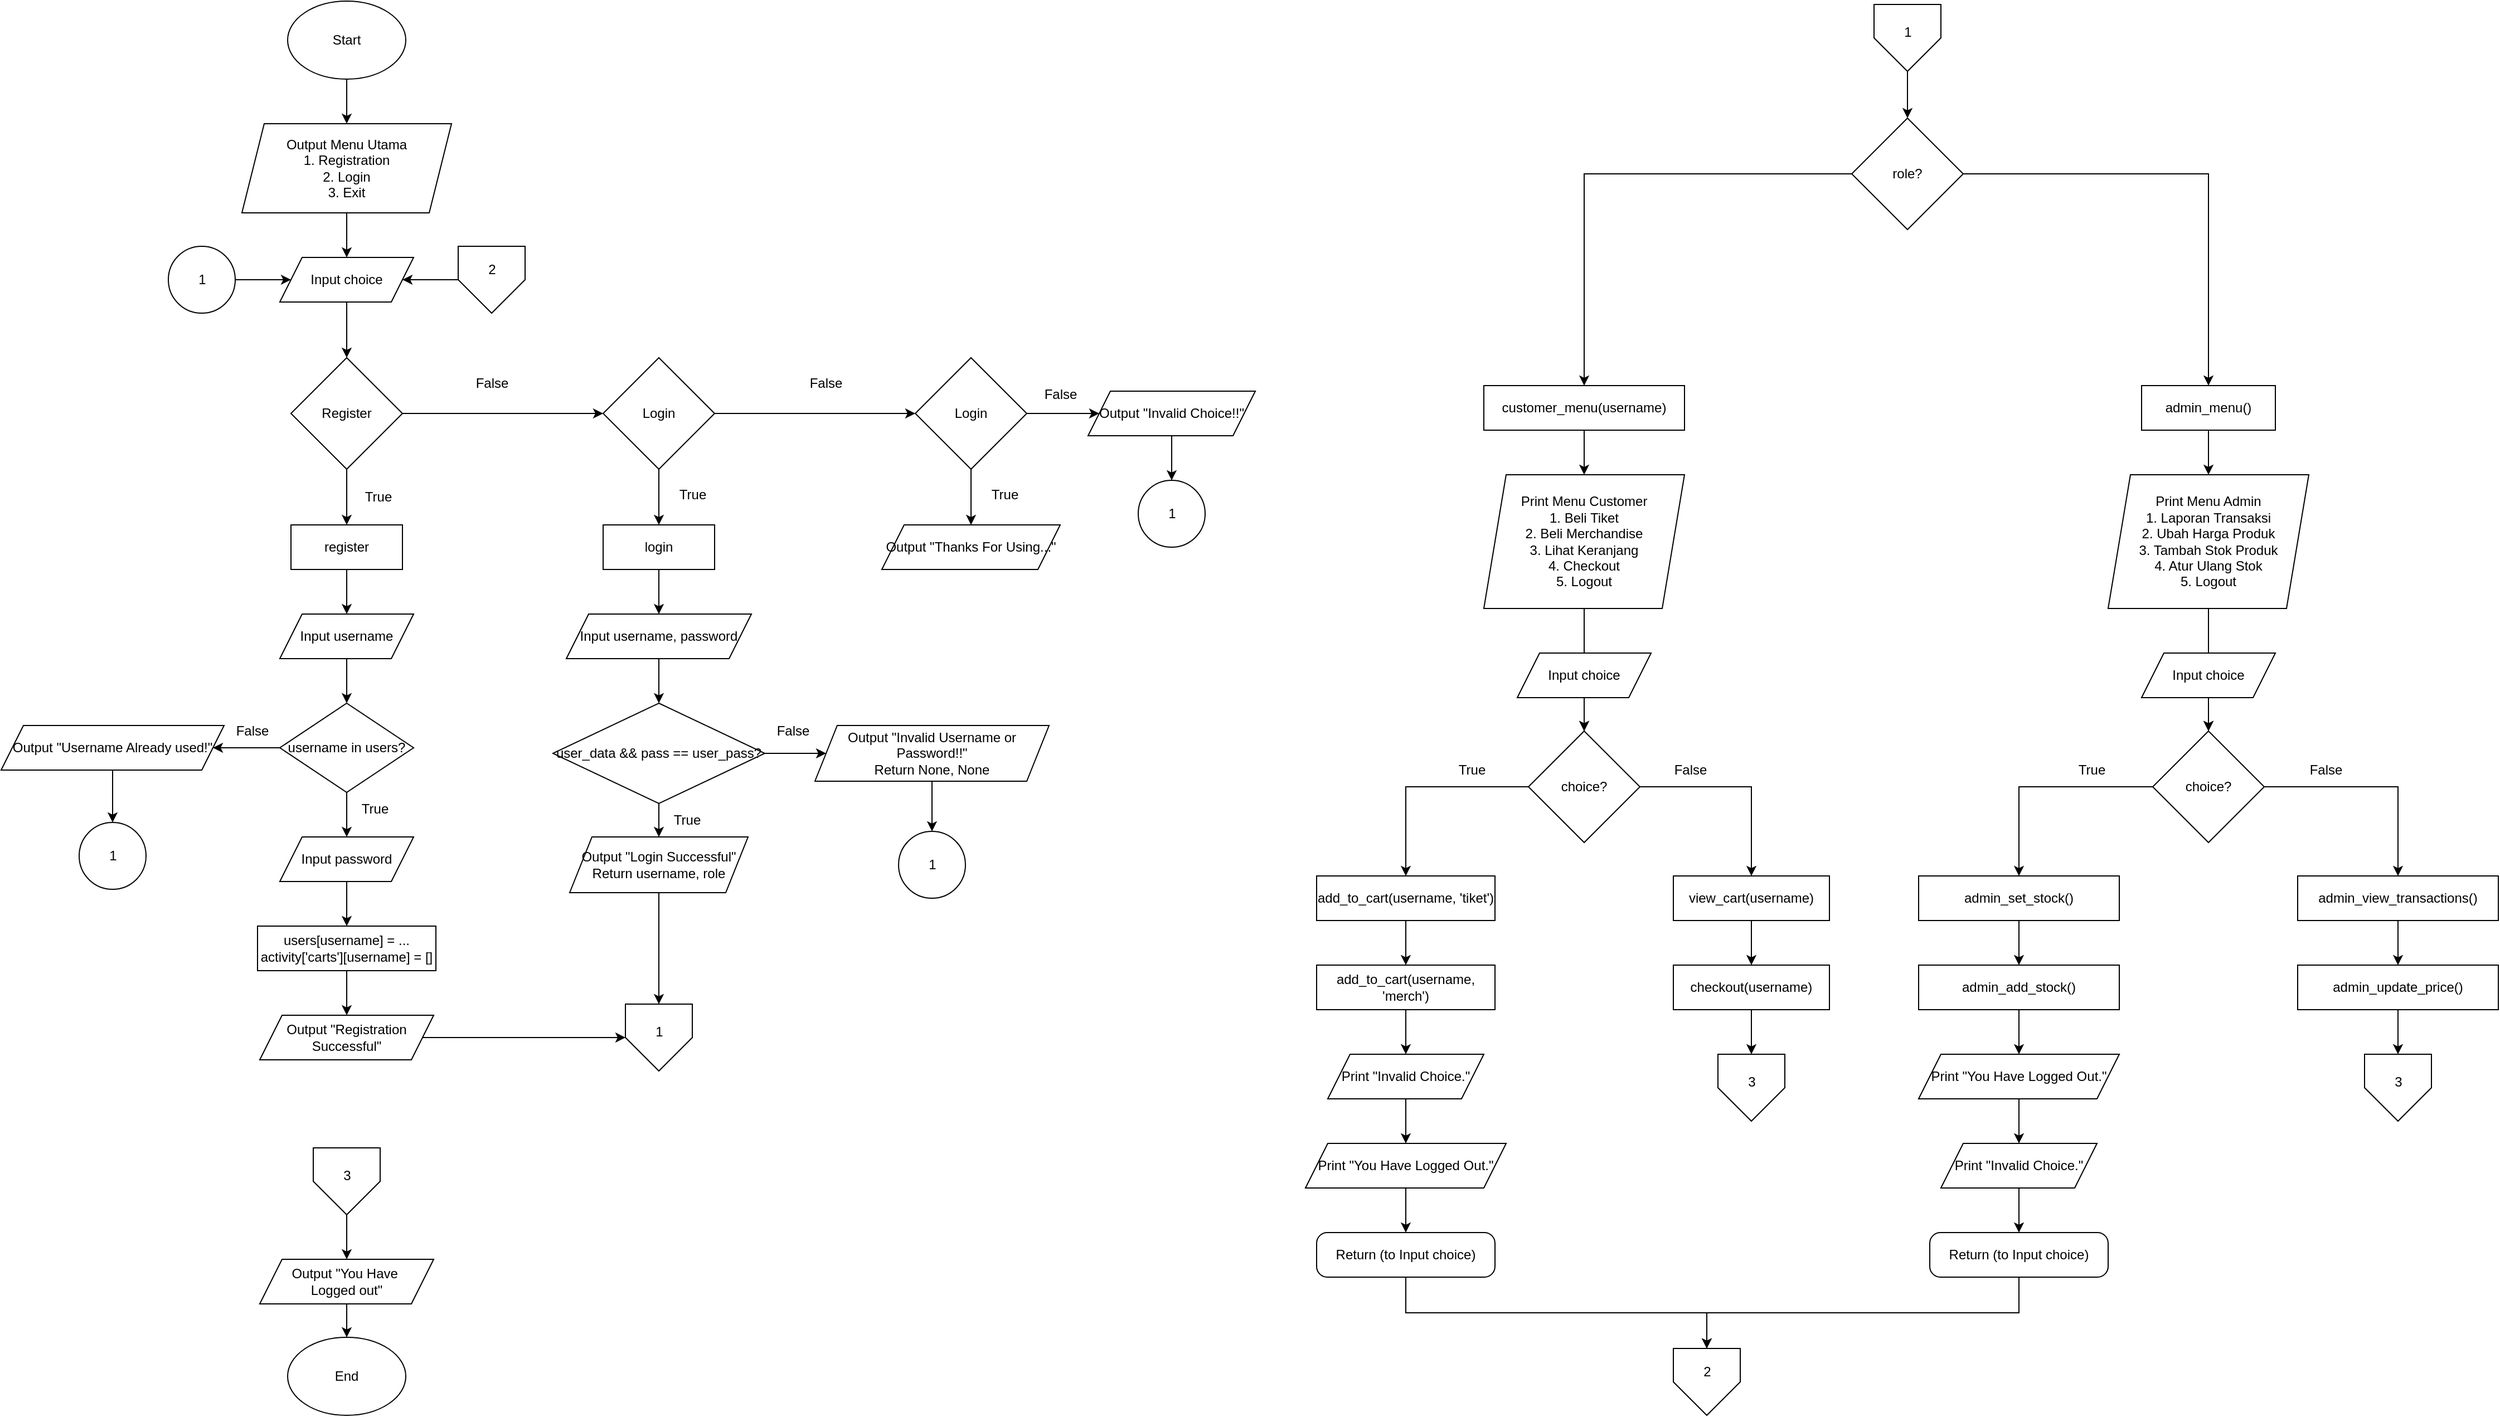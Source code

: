 <mxfile version="28.1.2">
  <diagram name="Page-1" id="bsHb9dS1sMWn0TJ6tBK2">
    <mxGraphModel dx="3792" dy="1790" grid="1" gridSize="10" guides="1" tooltips="1" connect="1" arrows="1" fold="1" page="1" pageScale="1" pageWidth="1169" pageHeight="1654" math="0" shadow="0">
      <root>
        <mxCell id="0" />
        <mxCell id="1" parent="0" />
        <mxCell id="CiracRnr1kj4nNwio__P-1" style="edgeStyle=orthogonalEdgeStyle;rounded=0;orthogonalLoop=1;jettySize=auto;html=1;exitX=0;exitY=0.5;exitDx=0;exitDy=0;" edge="1" parent="1" source="CiracRnr1kj4nNwio__P-3" target="CiracRnr1kj4nNwio__P-5">
          <mxGeometry relative="1" as="geometry" />
        </mxCell>
        <mxCell id="CiracRnr1kj4nNwio__P-2" style="edgeStyle=orthogonalEdgeStyle;rounded=0;orthogonalLoop=1;jettySize=auto;html=1;exitX=1;exitY=0.5;exitDx=0;exitDy=0;" edge="1" parent="1" source="CiracRnr1kj4nNwio__P-3" target="CiracRnr1kj4nNwio__P-7">
          <mxGeometry relative="1" as="geometry" />
        </mxCell>
        <mxCell id="CiracRnr1kj4nNwio__P-3" value="role?" style="rhombus;whiteSpace=wrap;html=1;fillColor=#ffffff;strokeColor=#000000;" vertex="1" parent="1">
          <mxGeometry x="1670" y="115" width="100" height="100" as="geometry" />
        </mxCell>
        <mxCell id="CiracRnr1kj4nNwio__P-4" value="" style="edgeStyle=orthogonalEdgeStyle;rounded=0;orthogonalLoop=1;jettySize=auto;html=1;movable=1;resizable=1;rotatable=1;deletable=1;editable=1;locked=0;connectable=1;" edge="1" parent="1" source="CiracRnr1kj4nNwio__P-5" target="CiracRnr1kj4nNwio__P-9">
          <mxGeometry relative="1" as="geometry" />
        </mxCell>
        <mxCell id="CiracRnr1kj4nNwio__P-5" value="customer_menu(username)" style="rounded=0;whiteSpace=wrap;html=1;fillColor=#ffffff;strokeColor=#000000;movable=1;resizable=1;rotatable=1;deletable=1;editable=1;locked=0;connectable=1;" vertex="1" parent="1">
          <mxGeometry x="1340" y="355" width="180" height="40" as="geometry" />
        </mxCell>
        <mxCell id="CiracRnr1kj4nNwio__P-6" value="" style="edgeStyle=orthogonalEdgeStyle;rounded=0;orthogonalLoop=1;jettySize=auto;html=1;movable=1;resizable=1;rotatable=1;deletable=1;editable=1;locked=0;connectable=1;" edge="1" parent="1" source="CiracRnr1kj4nNwio__P-7" target="CiracRnr1kj4nNwio__P-30">
          <mxGeometry relative="1" as="geometry" />
        </mxCell>
        <mxCell id="CiracRnr1kj4nNwio__P-7" value="admin_menu()" style="rounded=0;whiteSpace=wrap;html=1;fillColor=#ffffff;strokeColor=#000000;movable=1;resizable=1;rotatable=1;deletable=1;editable=1;locked=0;connectable=1;" vertex="1" parent="1">
          <mxGeometry x="1930" y="355" width="120" height="40" as="geometry" />
        </mxCell>
        <mxCell id="CiracRnr1kj4nNwio__P-8" value="" style="edgeStyle=orthogonalEdgeStyle;rounded=0;orthogonalLoop=1;jettySize=auto;html=1;movable=1;resizable=1;rotatable=1;deletable=1;editable=1;locked=0;connectable=1;" edge="1" parent="1" source="CiracRnr1kj4nNwio__P-9" target="CiracRnr1kj4nNwio__P-14">
          <mxGeometry relative="1" as="geometry" />
        </mxCell>
        <mxCell id="CiracRnr1kj4nNwio__P-9" value="Print Menu Customer&lt;br&gt;1. Beli Tiket&lt;br&gt;2. Beli Merchandise&lt;br&gt;3. Lihat Keranjang&lt;br&gt;4. Checkout&lt;br&gt;5. Logout" style="shape=parallelogram;perimeter=parallelogramPerimeter;whiteSpace=wrap;html=1;fixedSize=1;fillColor=#ffffff;strokeColor=#000000;movable=1;resizable=1;rotatable=1;deletable=1;editable=1;locked=0;connectable=1;" vertex="1" parent="1">
          <mxGeometry x="1340" y="435" width="180" height="120" as="geometry" />
        </mxCell>
        <mxCell id="CiracRnr1kj4nNwio__P-10" value="" style="edgeStyle=orthogonalEdgeStyle;rounded=0;orthogonalLoop=1;jettySize=auto;html=1;movable=1;resizable=1;rotatable=1;deletable=1;editable=1;locked=0;connectable=1;" edge="1" parent="1" source="CiracRnr1kj4nNwio__P-11" target="CiracRnr1kj4nNwio__P-14">
          <mxGeometry relative="1" as="geometry" />
        </mxCell>
        <mxCell id="CiracRnr1kj4nNwio__P-11" value="Input choice" style="shape=parallelogram;perimeter=parallelogramPerimeter;whiteSpace=wrap;html=1;fixedSize=1;fillColor=#ffffff;strokeColor=#000000;movable=1;resizable=1;rotatable=1;deletable=1;editable=1;locked=0;connectable=1;" vertex="1" parent="1">
          <mxGeometry x="1370" y="595" width="120" height="40" as="geometry" />
        </mxCell>
        <mxCell id="CiracRnr1kj4nNwio__P-12" style="edgeStyle=orthogonalEdgeStyle;rounded=0;orthogonalLoop=1;jettySize=auto;html=1;exitX=0;exitY=0.5;exitDx=0;exitDy=0;movable=1;resizable=1;rotatable=1;deletable=1;editable=1;locked=0;connectable=1;" edge="1" parent="1" source="CiracRnr1kj4nNwio__P-14" target="CiracRnr1kj4nNwio__P-16">
          <mxGeometry relative="1" as="geometry" />
        </mxCell>
        <mxCell id="CiracRnr1kj4nNwio__P-13" style="edgeStyle=orthogonalEdgeStyle;rounded=0;orthogonalLoop=1;jettySize=auto;html=1;exitX=1;exitY=0.5;exitDx=0;exitDy=0;movable=1;resizable=1;rotatable=1;deletable=1;editable=1;locked=0;connectable=1;" edge="1" parent="1" source="CiracRnr1kj4nNwio__P-14" target="CiracRnr1kj4nNwio__P-20">
          <mxGeometry relative="1" as="geometry" />
        </mxCell>
        <mxCell id="CiracRnr1kj4nNwio__P-14" value="choice?" style="rhombus;whiteSpace=wrap;html=1;fillColor=#ffffff;strokeColor=#000000;movable=1;resizable=1;rotatable=1;deletable=1;editable=1;locked=0;connectable=1;" vertex="1" parent="1">
          <mxGeometry x="1380" y="665" width="100" height="100" as="geometry" />
        </mxCell>
        <mxCell id="CiracRnr1kj4nNwio__P-15" style="edgeStyle=orthogonalEdgeStyle;rounded=0;orthogonalLoop=1;jettySize=auto;html=1;exitX=0.5;exitY=1;exitDx=0;exitDy=0;movable=1;resizable=1;rotatable=1;deletable=1;editable=1;locked=0;connectable=1;" edge="1" parent="1" source="CiracRnr1kj4nNwio__P-16" target="CiracRnr1kj4nNwio__P-18">
          <mxGeometry relative="1" as="geometry" />
        </mxCell>
        <mxCell id="CiracRnr1kj4nNwio__P-16" value="add_to_cart(username, &#39;tiket&#39;)" style="rounded=0;whiteSpace=wrap;html=1;fillColor=#ffffff;strokeColor=#000000;movable=1;resizable=1;rotatable=1;deletable=1;editable=1;locked=0;connectable=1;" vertex="1" parent="1">
          <mxGeometry x="1190" y="795" width="160" height="40" as="geometry" />
        </mxCell>
        <mxCell id="CiracRnr1kj4nNwio__P-17" value="" style="edgeStyle=orthogonalEdgeStyle;rounded=0;orthogonalLoop=1;jettySize=auto;html=1;" edge="1" parent="1" source="CiracRnr1kj4nNwio__P-18" target="CiracRnr1kj4nNwio__P-26">
          <mxGeometry relative="1" as="geometry" />
        </mxCell>
        <mxCell id="CiracRnr1kj4nNwio__P-18" value="add_to_cart(username, &#39;merch&#39;)" style="rounded=0;whiteSpace=wrap;html=1;fillColor=#ffffff;strokeColor=#000000;movable=1;resizable=1;rotatable=1;deletable=1;editable=1;locked=0;connectable=1;" vertex="1" parent="1">
          <mxGeometry x="1190" y="875" width="160" height="40" as="geometry" />
        </mxCell>
        <mxCell id="CiracRnr1kj4nNwio__P-19" value="" style="edgeStyle=orthogonalEdgeStyle;rounded=0;orthogonalLoop=1;jettySize=auto;html=1;movable=1;resizable=1;rotatable=1;deletable=1;editable=1;locked=0;connectable=1;" edge="1" parent="1" source="CiracRnr1kj4nNwio__P-20" target="CiracRnr1kj4nNwio__P-22">
          <mxGeometry relative="1" as="geometry" />
        </mxCell>
        <mxCell id="CiracRnr1kj4nNwio__P-20" value="view_cart(username)" style="rounded=0;whiteSpace=wrap;html=1;fillColor=#ffffff;strokeColor=#000000;movable=1;resizable=1;rotatable=1;deletable=1;editable=1;locked=0;connectable=1;" vertex="1" parent="1">
          <mxGeometry x="1510" y="795" width="140" height="40" as="geometry" />
        </mxCell>
        <mxCell id="CiracRnr1kj4nNwio__P-21" style="edgeStyle=orthogonalEdgeStyle;rounded=0;orthogonalLoop=1;jettySize=auto;html=1;exitX=0.5;exitY=1;exitDx=0;exitDy=0;" edge="1" parent="1" source="CiracRnr1kj4nNwio__P-22" target="CiracRnr1kj4nNwio__P-59">
          <mxGeometry relative="1" as="geometry" />
        </mxCell>
        <mxCell id="CiracRnr1kj4nNwio__P-22" value="checkout(username)" style="rounded=0;whiteSpace=wrap;html=1;fillColor=#ffffff;strokeColor=#000000;movable=1;resizable=1;rotatable=1;deletable=1;editable=1;locked=0;connectable=1;" vertex="1" parent="1">
          <mxGeometry x="1510" y="875" width="140" height="40" as="geometry" />
        </mxCell>
        <mxCell id="CiracRnr1kj4nNwio__P-23" value="" style="edgeStyle=orthogonalEdgeStyle;rounded=0;orthogonalLoop=1;jettySize=auto;html=1;movable=1;resizable=1;rotatable=1;deletable=1;editable=1;locked=0;connectable=1;" edge="1" parent="1" source="CiracRnr1kj4nNwio__P-24" target="CiracRnr1kj4nNwio__P-28">
          <mxGeometry relative="1" as="geometry" />
        </mxCell>
        <mxCell id="CiracRnr1kj4nNwio__P-24" value="Print &quot;You Have Logged Out.&quot;" style="shape=parallelogram;perimeter=parallelogramPerimeter;whiteSpace=wrap;html=1;fixedSize=1;fillColor=#ffffff;strokeColor=#000000;movable=1;resizable=1;rotatable=1;deletable=1;editable=1;locked=0;connectable=1;" vertex="1" parent="1">
          <mxGeometry x="1180" y="1035" width="180" height="40" as="geometry" />
        </mxCell>
        <mxCell id="CiracRnr1kj4nNwio__P-25" value="" style="edgeStyle=orthogonalEdgeStyle;rounded=0;orthogonalLoop=1;jettySize=auto;html=1;" edge="1" parent="1" source="CiracRnr1kj4nNwio__P-26" target="CiracRnr1kj4nNwio__P-24">
          <mxGeometry relative="1" as="geometry" />
        </mxCell>
        <mxCell id="CiracRnr1kj4nNwio__P-26" value="Print &quot;Invalid Choice.&quot;" style="shape=parallelogram;perimeter=parallelogramPerimeter;whiteSpace=wrap;html=1;fixedSize=1;fillColor=#ffffff;strokeColor=#000000;movable=1;resizable=1;rotatable=1;deletable=1;editable=1;locked=0;connectable=1;" vertex="1" parent="1">
          <mxGeometry x="1200" y="955" width="140" height="40" as="geometry" />
        </mxCell>
        <mxCell id="CiracRnr1kj4nNwio__P-27" style="edgeStyle=orthogonalEdgeStyle;rounded=0;orthogonalLoop=1;jettySize=auto;html=1;exitX=0.5;exitY=1;exitDx=0;exitDy=0;" edge="1" parent="1" source="CiracRnr1kj4nNwio__P-28" target="CiracRnr1kj4nNwio__P-57">
          <mxGeometry relative="1" as="geometry" />
        </mxCell>
        <mxCell id="CiracRnr1kj4nNwio__P-28" value="Return (to Input choice)" style="rounded=1;whiteSpace=wrap;html=1;arcSize=24;fillColor=#ffffff;strokeColor=#000000;movable=1;resizable=1;rotatable=1;deletable=1;editable=1;locked=0;connectable=1;" vertex="1" parent="1">
          <mxGeometry x="1190" y="1115" width="160" height="40" as="geometry" />
        </mxCell>
        <mxCell id="CiracRnr1kj4nNwio__P-29" value="" style="edgeStyle=orthogonalEdgeStyle;rounded=0;orthogonalLoop=1;jettySize=auto;html=1;movable=1;resizable=1;rotatable=1;deletable=1;editable=1;locked=0;connectable=1;" edge="1" parent="1" source="CiracRnr1kj4nNwio__P-30" target="CiracRnr1kj4nNwio__P-35">
          <mxGeometry relative="1" as="geometry" />
        </mxCell>
        <mxCell id="CiracRnr1kj4nNwio__P-30" value="Print Menu Admin&lt;br&gt;1. Laporan Transaksi&lt;br&gt;2. Ubah Harga Produk&lt;br&gt;3. Tambah Stok Produk&lt;br&gt;4. Atur Ulang Stok&lt;br&gt;5. Logout" style="shape=parallelogram;perimeter=parallelogramPerimeter;whiteSpace=wrap;html=1;fixedSize=1;fillColor=#ffffff;strokeColor=#000000;movable=1;resizable=1;rotatable=1;deletable=1;editable=1;locked=0;connectable=1;" vertex="1" parent="1">
          <mxGeometry x="1900" y="435" width="180" height="120" as="geometry" />
        </mxCell>
        <mxCell id="CiracRnr1kj4nNwio__P-31" value="" style="edgeStyle=orthogonalEdgeStyle;rounded=0;orthogonalLoop=1;jettySize=auto;html=1;movable=1;resizable=1;rotatable=1;deletable=1;editable=1;locked=0;connectable=1;" edge="1" parent="1" source="CiracRnr1kj4nNwio__P-32" target="CiracRnr1kj4nNwio__P-35">
          <mxGeometry relative="1" as="geometry" />
        </mxCell>
        <mxCell id="CiracRnr1kj4nNwio__P-32" value="Input choice" style="shape=parallelogram;perimeter=parallelogramPerimeter;whiteSpace=wrap;html=1;fixedSize=1;fillColor=#ffffff;strokeColor=#000000;movable=1;resizable=1;rotatable=1;deletable=1;editable=1;locked=0;connectable=1;" vertex="1" parent="1">
          <mxGeometry x="1930" y="595" width="120" height="40" as="geometry" />
        </mxCell>
        <mxCell id="CiracRnr1kj4nNwio__P-33" style="edgeStyle=orthogonalEdgeStyle;rounded=0;orthogonalLoop=1;jettySize=auto;html=1;exitX=0;exitY=0.5;exitDx=0;exitDy=0;movable=1;resizable=1;rotatable=1;deletable=1;editable=1;locked=0;connectable=1;" edge="1" parent="1" source="CiracRnr1kj4nNwio__P-35" target="CiracRnr1kj4nNwio__P-43">
          <mxGeometry relative="1" as="geometry" />
        </mxCell>
        <mxCell id="CiracRnr1kj4nNwio__P-34" style="edgeStyle=orthogonalEdgeStyle;rounded=0;orthogonalLoop=1;jettySize=auto;html=1;exitX=1;exitY=0.5;exitDx=0;exitDy=0;movable=1;resizable=1;rotatable=1;deletable=1;editable=1;locked=0;connectable=1;" edge="1" parent="1" source="CiracRnr1kj4nNwio__P-35" target="CiracRnr1kj4nNwio__P-37">
          <mxGeometry relative="1" as="geometry" />
        </mxCell>
        <mxCell id="CiracRnr1kj4nNwio__P-35" value="choice?" style="rhombus;whiteSpace=wrap;html=1;fillColor=#ffffff;strokeColor=#000000;movable=1;resizable=1;rotatable=1;deletable=1;editable=1;locked=0;connectable=1;" vertex="1" parent="1">
          <mxGeometry x="1940" y="665" width="100" height="100" as="geometry" />
        </mxCell>
        <mxCell id="CiracRnr1kj4nNwio__P-36" style="edgeStyle=orthogonalEdgeStyle;rounded=0;orthogonalLoop=1;jettySize=auto;html=1;exitX=0.5;exitY=1;exitDx=0;exitDy=0;movable=1;resizable=1;rotatable=1;deletable=1;editable=1;locked=0;connectable=1;" edge="1" parent="1" source="CiracRnr1kj4nNwio__P-37" target="CiracRnr1kj4nNwio__P-39">
          <mxGeometry relative="1" as="geometry" />
        </mxCell>
        <mxCell id="CiracRnr1kj4nNwio__P-37" value="admin_view_transactions()" style="rounded=0;whiteSpace=wrap;html=1;fillColor=#ffffff;strokeColor=#000000;movable=1;resizable=1;rotatable=1;deletable=1;editable=1;locked=0;connectable=1;" vertex="1" parent="1">
          <mxGeometry x="2070" y="795" width="180" height="40" as="geometry" />
        </mxCell>
        <mxCell id="CiracRnr1kj4nNwio__P-38" style="edgeStyle=orthogonalEdgeStyle;rounded=0;orthogonalLoop=1;jettySize=auto;html=1;exitX=0.5;exitY=1;exitDx=0;exitDy=0;" edge="1" parent="1" source="CiracRnr1kj4nNwio__P-39" target="CiracRnr1kj4nNwio__P-61">
          <mxGeometry relative="1" as="geometry" />
        </mxCell>
        <mxCell id="CiracRnr1kj4nNwio__P-39" value="admin_update_price()" style="rounded=0;whiteSpace=wrap;html=1;fillColor=#ffffff;strokeColor=#000000;movable=1;resizable=1;rotatable=1;deletable=1;editable=1;locked=0;connectable=1;" vertex="1" parent="1">
          <mxGeometry x="2070" y="875" width="180" height="40" as="geometry" />
        </mxCell>
        <mxCell id="CiracRnr1kj4nNwio__P-40" value="" style="edgeStyle=orthogonalEdgeStyle;rounded=0;orthogonalLoop=1;jettySize=auto;html=1;movable=1;resizable=1;rotatable=1;deletable=1;editable=1;locked=0;connectable=1;" edge="1" parent="1" source="CiracRnr1kj4nNwio__P-41" target="CiracRnr1kj4nNwio__P-45">
          <mxGeometry relative="1" as="geometry" />
        </mxCell>
        <mxCell id="CiracRnr1kj4nNwio__P-41" value="admin_add_stock()" style="rounded=0;whiteSpace=wrap;html=1;fillColor=#ffffff;strokeColor=#000000;movable=1;resizable=1;rotatable=1;deletable=1;editable=1;locked=0;connectable=1;" vertex="1" parent="1">
          <mxGeometry x="1730" y="875" width="180" height="40" as="geometry" />
        </mxCell>
        <mxCell id="CiracRnr1kj4nNwio__P-42" style="edgeStyle=orthogonalEdgeStyle;rounded=0;orthogonalLoop=1;jettySize=auto;html=1;exitX=0.5;exitY=1;exitDx=0;exitDy=0;movable=1;resizable=1;rotatable=1;deletable=1;editable=1;locked=0;connectable=1;" edge="1" parent="1" source="CiracRnr1kj4nNwio__P-43" target="CiracRnr1kj4nNwio__P-41">
          <mxGeometry relative="1" as="geometry" />
        </mxCell>
        <mxCell id="CiracRnr1kj4nNwio__P-43" value="admin_set_stock()" style="rounded=0;whiteSpace=wrap;html=1;fillColor=#ffffff;strokeColor=#000000;movable=1;resizable=1;rotatable=1;deletable=1;editable=1;locked=0;connectable=1;" vertex="1" parent="1">
          <mxGeometry x="1730" y="795" width="180" height="40" as="geometry" />
        </mxCell>
        <mxCell id="CiracRnr1kj4nNwio__P-44" style="edgeStyle=orthogonalEdgeStyle;rounded=0;orthogonalLoop=1;jettySize=auto;html=1;exitX=0.5;exitY=1;exitDx=0;exitDy=0;movable=1;resizable=1;rotatable=1;deletable=1;editable=1;locked=0;connectable=1;" edge="1" parent="1" source="CiracRnr1kj4nNwio__P-45" target="CiracRnr1kj4nNwio__P-47">
          <mxGeometry relative="1" as="geometry" />
        </mxCell>
        <mxCell id="CiracRnr1kj4nNwio__P-45" value="Print &quot;You Have Logged Out.&quot;" style="shape=parallelogram;perimeter=parallelogramPerimeter;whiteSpace=wrap;html=1;fixedSize=1;fillColor=#ffffff;strokeColor=#000000;movable=1;resizable=1;rotatable=1;deletable=1;editable=1;locked=0;connectable=1;" vertex="1" parent="1">
          <mxGeometry x="1730" y="955" width="180" height="40" as="geometry" />
        </mxCell>
        <mxCell id="CiracRnr1kj4nNwio__P-46" style="edgeStyle=orthogonalEdgeStyle;rounded=0;orthogonalLoop=1;jettySize=auto;html=1;movable=1;resizable=1;rotatable=1;deletable=1;editable=1;locked=0;connectable=1;" edge="1" parent="1" source="CiracRnr1kj4nNwio__P-47" target="CiracRnr1kj4nNwio__P-49">
          <mxGeometry relative="1" as="geometry" />
        </mxCell>
        <mxCell id="CiracRnr1kj4nNwio__P-47" value="Print &quot;Invalid Choice.&quot;" style="shape=parallelogram;perimeter=parallelogramPerimeter;whiteSpace=wrap;html=1;fixedSize=1;fillColor=#ffffff;strokeColor=#000000;movable=1;resizable=1;rotatable=1;deletable=1;editable=1;locked=0;connectable=1;" vertex="1" parent="1">
          <mxGeometry x="1750" y="1035" width="140" height="40" as="geometry" />
        </mxCell>
        <mxCell id="CiracRnr1kj4nNwio__P-48" style="edgeStyle=orthogonalEdgeStyle;rounded=0;orthogonalLoop=1;jettySize=auto;html=1;exitX=0.5;exitY=1;exitDx=0;exitDy=0;" edge="1" parent="1" source="CiracRnr1kj4nNwio__P-49" target="CiracRnr1kj4nNwio__P-57">
          <mxGeometry relative="1" as="geometry" />
        </mxCell>
        <mxCell id="CiracRnr1kj4nNwio__P-49" value="Return (to Input choice)" style="rounded=1;whiteSpace=wrap;html=1;arcSize=24;fillColor=#ffffff;strokeColor=#000000;movable=1;resizable=1;rotatable=1;deletable=1;editable=1;locked=0;connectable=1;" vertex="1" parent="1">
          <mxGeometry x="1740" y="1115" width="160" height="40" as="geometry" />
        </mxCell>
        <mxCell id="CiracRnr1kj4nNwio__P-50" value="True" style="text;html=1;align=center;verticalAlign=middle;resizable=1;points=[];autosize=1;strokeColor=none;fillColor=none;movable=1;rotatable=1;deletable=1;editable=1;locked=0;connectable=1;" vertex="1" parent="1">
          <mxGeometry x="1304" y="685" width="50" height="30" as="geometry" />
        </mxCell>
        <mxCell id="CiracRnr1kj4nNwio__P-51" value="True" style="text;html=1;align=center;verticalAlign=middle;resizable=1;points=[];autosize=1;strokeColor=none;fillColor=none;movable=1;rotatable=1;deletable=1;editable=1;locked=0;connectable=1;" vertex="1" parent="1">
          <mxGeometry x="1860" y="685" width="50" height="30" as="geometry" />
        </mxCell>
        <mxCell id="CiracRnr1kj4nNwio__P-52" value="False" style="text;html=1;align=center;verticalAlign=middle;resizable=1;points=[];autosize=1;strokeColor=none;fillColor=none;movable=1;rotatable=1;deletable=1;editable=1;locked=0;connectable=1;" vertex="1" parent="1">
          <mxGeometry x="2070" y="685" width="50" height="30" as="geometry" />
        </mxCell>
        <mxCell id="CiracRnr1kj4nNwio__P-53" value="False" style="text;html=1;align=center;verticalAlign=middle;resizable=1;points=[];autosize=1;strokeColor=none;fillColor=none;movable=1;rotatable=1;deletable=1;editable=1;locked=0;connectable=1;" vertex="1" parent="1">
          <mxGeometry x="1500" y="685" width="50" height="30" as="geometry" />
        </mxCell>
        <mxCell id="CiracRnr1kj4nNwio__P-54" value="" style="edgeStyle=orthogonalEdgeStyle;rounded=0;orthogonalLoop=1;jettySize=auto;html=1;" edge="1" parent="1" source="CiracRnr1kj4nNwio__P-55" target="CiracRnr1kj4nNwio__P-3">
          <mxGeometry relative="1" as="geometry" />
        </mxCell>
        <mxCell id="CiracRnr1kj4nNwio__P-55" value="" style="verticalLabelPosition=bottom;verticalAlign=top;html=1;shape=offPageConnector;rounded=0;size=0.5;" vertex="1" parent="1">
          <mxGeometry x="1690" y="13" width="60" height="60" as="geometry" />
        </mxCell>
        <mxCell id="CiracRnr1kj4nNwio__P-56" value="1" style="text;html=1;align=center;verticalAlign=middle;resizable=0;points=[];autosize=1;strokeColor=none;fillColor=none;" vertex="1" parent="1">
          <mxGeometry x="1705" y="23" width="30" height="30" as="geometry" />
        </mxCell>
        <mxCell id="CiracRnr1kj4nNwio__P-57" value="" style="verticalLabelPosition=bottom;verticalAlign=top;html=1;shape=offPageConnector;rounded=0;size=0.5;" vertex="1" parent="1">
          <mxGeometry x="1510" y="1219" width="60" height="60" as="geometry" />
        </mxCell>
        <mxCell id="CiracRnr1kj4nNwio__P-58" value="2" style="text;html=1;align=center;verticalAlign=middle;resizable=0;points=[];autosize=1;strokeColor=none;fillColor=none;" vertex="1" parent="1">
          <mxGeometry x="1525" y="1225" width="30" height="30" as="geometry" />
        </mxCell>
        <mxCell id="CiracRnr1kj4nNwio__P-59" value="" style="verticalLabelPosition=bottom;verticalAlign=top;html=1;shape=offPageConnector;rounded=0;size=0.5;" vertex="1" parent="1">
          <mxGeometry x="1550" y="955" width="60" height="60" as="geometry" />
        </mxCell>
        <mxCell id="CiracRnr1kj4nNwio__P-60" value="3" style="text;html=1;align=center;verticalAlign=middle;resizable=0;points=[];autosize=1;strokeColor=none;fillColor=none;" vertex="1" parent="1">
          <mxGeometry x="1565" y="965" width="30" height="30" as="geometry" />
        </mxCell>
        <mxCell id="CiracRnr1kj4nNwio__P-61" value="" style="verticalLabelPosition=bottom;verticalAlign=top;html=1;shape=offPageConnector;rounded=0;size=0.5;" vertex="1" parent="1">
          <mxGeometry x="2130" y="955" width="60" height="60" as="geometry" />
        </mxCell>
        <mxCell id="CiracRnr1kj4nNwio__P-62" value="3" style="text;html=1;align=center;verticalAlign=middle;resizable=0;points=[];autosize=1;strokeColor=none;fillColor=none;" vertex="1" parent="1">
          <mxGeometry x="2145" y="965" width="30" height="30" as="geometry" />
        </mxCell>
        <mxCell id="CiracRnr1kj4nNwio__P-63" value="" style="edgeStyle=orthogonalEdgeStyle;rounded=0;orthogonalLoop=1;jettySize=auto;html=1;" edge="1" parent="1" source="CiracRnr1kj4nNwio__P-64" target="CiracRnr1kj4nNwio__P-66">
          <mxGeometry relative="1" as="geometry" />
        </mxCell>
        <mxCell id="CiracRnr1kj4nNwio__P-64" value="Output Menu Utama&lt;br&gt;1. Registration&lt;br&gt;2. Login&lt;br&gt;3. Exit" style="shape=parallelogram;perimeter=parallelogramPerimeter;whiteSpace=wrap;html=1;fixedSize=1;fillColor=#ffffff;strokeColor=#000000;" vertex="1" parent="1">
          <mxGeometry x="226" y="120" width="188" height="80" as="geometry" />
        </mxCell>
        <mxCell id="CiracRnr1kj4nNwio__P-65" value="" style="edgeStyle=orthogonalEdgeStyle;rounded=0;orthogonalLoop=1;jettySize=auto;html=1;" edge="1" parent="1" source="CiracRnr1kj4nNwio__P-66" target="CiracRnr1kj4nNwio__P-69">
          <mxGeometry relative="1" as="geometry" />
        </mxCell>
        <mxCell id="CiracRnr1kj4nNwio__P-66" value="Input choice" style="shape=parallelogram;perimeter=parallelogramPerimeter;whiteSpace=wrap;html=1;fixedSize=1;fillColor=#ffffff;strokeColor=#000000;" vertex="1" parent="1">
          <mxGeometry x="260" y="240" width="120" height="40" as="geometry" />
        </mxCell>
        <mxCell id="CiracRnr1kj4nNwio__P-67" value="" style="edgeStyle=orthogonalEdgeStyle;rounded=0;orthogonalLoop=1;jettySize=auto;html=1;" edge="1" parent="1" source="CiracRnr1kj4nNwio__P-69" target="CiracRnr1kj4nNwio__P-71">
          <mxGeometry relative="1" as="geometry" />
        </mxCell>
        <mxCell id="CiracRnr1kj4nNwio__P-68" style="edgeStyle=orthogonalEdgeStyle;rounded=0;orthogonalLoop=1;jettySize=auto;html=1;exitX=1;exitY=0.5;exitDx=0;exitDy=0;" edge="1" parent="1" source="CiracRnr1kj4nNwio__P-69" target="CiracRnr1kj4nNwio__P-104">
          <mxGeometry relative="1" as="geometry" />
        </mxCell>
        <mxCell id="CiracRnr1kj4nNwio__P-69" value="Register" style="rhombus;whiteSpace=wrap;html=1;fillColor=#ffffff;strokeColor=#000000;" vertex="1" parent="1">
          <mxGeometry x="270" y="330" width="100" height="100" as="geometry" />
        </mxCell>
        <mxCell id="CiracRnr1kj4nNwio__P-70" value="" style="edgeStyle=orthogonalEdgeStyle;rounded=0;orthogonalLoop=1;jettySize=auto;html=1;" edge="1" parent="1" source="CiracRnr1kj4nNwio__P-71" target="CiracRnr1kj4nNwio__P-73">
          <mxGeometry relative="1" as="geometry" />
        </mxCell>
        <mxCell id="CiracRnr1kj4nNwio__P-71" value="register" style="rounded=0;whiteSpace=wrap;html=1;fillColor=#ffffff;strokeColor=#000000;" vertex="1" parent="1">
          <mxGeometry x="270" y="480" width="100" height="40" as="geometry" />
        </mxCell>
        <mxCell id="CiracRnr1kj4nNwio__P-72" value="" style="edgeStyle=orthogonalEdgeStyle;rounded=0;orthogonalLoop=1;jettySize=auto;html=1;" edge="1" parent="1" source="CiracRnr1kj4nNwio__P-73" target="CiracRnr1kj4nNwio__P-76">
          <mxGeometry relative="1" as="geometry" />
        </mxCell>
        <mxCell id="CiracRnr1kj4nNwio__P-73" value="Input username" style="shape=parallelogram;perimeter=parallelogramPerimeter;whiteSpace=wrap;html=1;fixedSize=1;fillColor=#ffffff;strokeColor=#000000;" vertex="1" parent="1">
          <mxGeometry x="260" y="560" width="120" height="40" as="geometry" />
        </mxCell>
        <mxCell id="CiracRnr1kj4nNwio__P-74" value="" style="edgeStyle=orthogonalEdgeStyle;rounded=0;orthogonalLoop=1;jettySize=auto;html=1;" edge="1" parent="1" source="CiracRnr1kj4nNwio__P-76" target="CiracRnr1kj4nNwio__P-78">
          <mxGeometry relative="1" as="geometry" />
        </mxCell>
        <mxCell id="CiracRnr1kj4nNwio__P-75" value="" style="edgeStyle=orthogonalEdgeStyle;rounded=0;orthogonalLoop=1;jettySize=auto;html=1;" edge="1" parent="1" source="CiracRnr1kj4nNwio__P-76" target="CiracRnr1kj4nNwio__P-80">
          <mxGeometry relative="1" as="geometry" />
        </mxCell>
        <mxCell id="CiracRnr1kj4nNwio__P-76" value="username in users?" style="rhombus;whiteSpace=wrap;html=1;fillColor=#ffffff;strokeColor=#000000;" vertex="1" parent="1">
          <mxGeometry x="260" y="640" width="120" height="80" as="geometry" />
        </mxCell>
        <mxCell id="CiracRnr1kj4nNwio__P-77" style="edgeStyle=orthogonalEdgeStyle;rounded=0;orthogonalLoop=1;jettySize=auto;html=1;exitX=0.5;exitY=1;exitDx=0;exitDy=0;" edge="1" parent="1" source="CiracRnr1kj4nNwio__P-78" target="CiracRnr1kj4nNwio__P-116">
          <mxGeometry relative="1" as="geometry" />
        </mxCell>
        <mxCell id="CiracRnr1kj4nNwio__P-78" value="Output &quot;Username Already used!&quot;" style="shape=parallelogram;perimeter=parallelogramPerimeter;whiteSpace=wrap;html=1;fixedSize=1;fillColor=#ffffff;strokeColor=#000000;" vertex="1" parent="1">
          <mxGeometry x="10" y="660" width="200" height="40" as="geometry" />
        </mxCell>
        <mxCell id="CiracRnr1kj4nNwio__P-79" value="" style="edgeStyle=orthogonalEdgeStyle;rounded=0;orthogonalLoop=1;jettySize=auto;html=1;" edge="1" parent="1" source="CiracRnr1kj4nNwio__P-80" target="CiracRnr1kj4nNwio__P-82">
          <mxGeometry relative="1" as="geometry" />
        </mxCell>
        <mxCell id="CiracRnr1kj4nNwio__P-80" value="Input password" style="shape=parallelogram;perimeter=parallelogramPerimeter;whiteSpace=wrap;html=1;fixedSize=1;fillColor=#ffffff;strokeColor=#000000;" vertex="1" parent="1">
          <mxGeometry x="260" y="760" width="120" height="40" as="geometry" />
        </mxCell>
        <mxCell id="CiracRnr1kj4nNwio__P-81" value="" style="edgeStyle=orthogonalEdgeStyle;rounded=0;orthogonalLoop=1;jettySize=auto;html=1;" edge="1" parent="1" source="CiracRnr1kj4nNwio__P-82" target="CiracRnr1kj4nNwio__P-84">
          <mxGeometry relative="1" as="geometry" />
        </mxCell>
        <mxCell id="CiracRnr1kj4nNwio__P-82" value="users[username] = ...&lt;br&gt;activity[&#39;carts&#39;][username] = []" style="rounded=0;whiteSpace=wrap;html=1;fillColor=#ffffff;strokeColor=#000000;" vertex="1" parent="1">
          <mxGeometry x="240" y="840" width="160" height="40" as="geometry" />
        </mxCell>
        <mxCell id="CiracRnr1kj4nNwio__P-83" style="edgeStyle=orthogonalEdgeStyle;rounded=0;orthogonalLoop=1;jettySize=auto;html=1;exitX=1;exitY=0.5;exitDx=0;exitDy=0;" edge="1" parent="1" source="CiracRnr1kj4nNwio__P-84" target="CiracRnr1kj4nNwio__P-128">
          <mxGeometry relative="1" as="geometry" />
        </mxCell>
        <mxCell id="CiracRnr1kj4nNwio__P-84" value="Output &quot;Registration Successful&quot;" style="shape=parallelogram;perimeter=parallelogramPerimeter;whiteSpace=wrap;html=1;fixedSize=1;fillColor=#ffffff;strokeColor=#000000;" vertex="1" parent="1">
          <mxGeometry x="242" y="920" width="156" height="40" as="geometry" />
        </mxCell>
        <mxCell id="CiracRnr1kj4nNwio__P-85" value="" style="edgeStyle=orthogonalEdgeStyle;rounded=0;orthogonalLoop=1;jettySize=auto;html=1;" edge="1" parent="1" source="CiracRnr1kj4nNwio__P-86" target="CiracRnr1kj4nNwio__P-88">
          <mxGeometry relative="1" as="geometry" />
        </mxCell>
        <mxCell id="CiracRnr1kj4nNwio__P-86" value="login" style="rounded=0;whiteSpace=wrap;html=1;fillColor=#ffffff;strokeColor=#000000;" vertex="1" parent="1">
          <mxGeometry x="550" y="480" width="100" height="40" as="geometry" />
        </mxCell>
        <mxCell id="CiracRnr1kj4nNwio__P-87" value="" style="edgeStyle=orthogonalEdgeStyle;rounded=0;orthogonalLoop=1;jettySize=auto;html=1;" edge="1" parent="1" source="CiracRnr1kj4nNwio__P-88" target="CiracRnr1kj4nNwio__P-91">
          <mxGeometry relative="1" as="geometry" />
        </mxCell>
        <mxCell id="CiracRnr1kj4nNwio__P-88" value="Input username, password" style="shape=parallelogram;perimeter=parallelogramPerimeter;whiteSpace=wrap;html=1;fixedSize=1;fillColor=#ffffff;strokeColor=#000000;" vertex="1" parent="1">
          <mxGeometry x="517" y="560" width="166" height="40" as="geometry" />
        </mxCell>
        <mxCell id="CiracRnr1kj4nNwio__P-89" value="" style="edgeStyle=orthogonalEdgeStyle;rounded=0;orthogonalLoop=1;jettySize=auto;html=1;" edge="1" parent="1" source="CiracRnr1kj4nNwio__P-91" target="CiracRnr1kj4nNwio__P-93">
          <mxGeometry relative="1" as="geometry" />
        </mxCell>
        <mxCell id="CiracRnr1kj4nNwio__P-90" value="" style="edgeStyle=orthogonalEdgeStyle;rounded=0;orthogonalLoop=1;jettySize=auto;html=1;" edge="1" parent="1" source="CiracRnr1kj4nNwio__P-91" target="CiracRnr1kj4nNwio__P-95">
          <mxGeometry relative="1" as="geometry" />
        </mxCell>
        <mxCell id="CiracRnr1kj4nNwio__P-91" value="user_data &amp;amp;&amp; pass == user_pass?" style="rhombus;whiteSpace=wrap;html=1;fillColor=#ffffff;strokeColor=#000000;" vertex="1" parent="1">
          <mxGeometry x="505" y="640" width="190" height="90" as="geometry" />
        </mxCell>
        <mxCell id="CiracRnr1kj4nNwio__P-92" style="edgeStyle=orthogonalEdgeStyle;rounded=0;orthogonalLoop=1;jettySize=auto;html=1;" edge="1" parent="1" source="CiracRnr1kj4nNwio__P-93" target="CiracRnr1kj4nNwio__P-128">
          <mxGeometry relative="1" as="geometry" />
        </mxCell>
        <mxCell id="CiracRnr1kj4nNwio__P-93" value="Output &quot;Login Successful&quot;&lt;br&gt;Return username, role" style="shape=parallelogram;perimeter=parallelogramPerimeter;whiteSpace=wrap;html=1;fixedSize=1;fillColor=#ffffff;strokeColor=#000000;" vertex="1" parent="1">
          <mxGeometry x="520" y="760" width="160" height="50" as="geometry" />
        </mxCell>
        <mxCell id="CiracRnr1kj4nNwio__P-94" style="edgeStyle=orthogonalEdgeStyle;rounded=0;orthogonalLoop=1;jettySize=auto;html=1;exitX=0.5;exitY=1;exitDx=0;exitDy=0;" edge="1" parent="1" source="CiracRnr1kj4nNwio__P-95" target="CiracRnr1kj4nNwio__P-119">
          <mxGeometry relative="1" as="geometry" />
        </mxCell>
        <mxCell id="CiracRnr1kj4nNwio__P-95" value="Output &quot;Invalid Username or Password!!&quot;&lt;br&gt;Return None, None" style="shape=parallelogram;perimeter=parallelogramPerimeter;whiteSpace=wrap;html=1;fixedSize=1;fillColor=#ffffff;strokeColor=#000000;" vertex="1" parent="1">
          <mxGeometry x="740" y="660" width="210" height="50" as="geometry" />
        </mxCell>
        <mxCell id="CiracRnr1kj4nNwio__P-96" value="Output &quot;Thanks For Using...&quot;" style="shape=parallelogram;perimeter=parallelogramPerimeter;whiteSpace=wrap;html=1;fixedSize=1;fillColor=#ffffff;strokeColor=#000000;" vertex="1" parent="1">
          <mxGeometry x="800" y="480" width="160" height="40" as="geometry" />
        </mxCell>
        <mxCell id="CiracRnr1kj4nNwio__P-97" value="Output &quot;Invalid Choice!!&quot;" style="shape=parallelogram;perimeter=parallelogramPerimeter;whiteSpace=wrap;html=1;fixedSize=1;fillColor=#ffffff;strokeColor=#000000;" vertex="1" parent="1">
          <mxGeometry x="985" y="360" width="150" height="40" as="geometry" />
        </mxCell>
        <mxCell id="CiracRnr1kj4nNwio__P-98" value="False" style="text;html=1;align=center;verticalAlign=middle;resizable=0;points=[];autosize=1;strokeColor=none;fillColor=none;" vertex="1" parent="1">
          <mxGeometry x="210" y="650" width="50" height="30" as="geometry" />
        </mxCell>
        <mxCell id="CiracRnr1kj4nNwio__P-99" value="True" style="text;html=1;align=center;verticalAlign=middle;resizable=0;points=[];autosize=1;strokeColor=none;fillColor=none;" vertex="1" parent="1">
          <mxGeometry x="320" y="720" width="50" height="30" as="geometry" />
        </mxCell>
        <mxCell id="CiracRnr1kj4nNwio__P-100" value="" style="edgeStyle=orthogonalEdgeStyle;rounded=0;orthogonalLoop=1;jettySize=auto;html=1;" edge="1" parent="1" source="CiracRnr1kj4nNwio__P-101" target="CiracRnr1kj4nNwio__P-64">
          <mxGeometry relative="1" as="geometry" />
        </mxCell>
        <mxCell id="CiracRnr1kj4nNwio__P-101" value="Start" style="ellipse;whiteSpace=wrap;html=1;" vertex="1" parent="1">
          <mxGeometry x="267" y="10" width="106" height="70" as="geometry" />
        </mxCell>
        <mxCell id="CiracRnr1kj4nNwio__P-102" value="" style="edgeStyle=orthogonalEdgeStyle;rounded=0;orthogonalLoop=1;jettySize=auto;html=1;" edge="1" parent="1" source="CiracRnr1kj4nNwio__P-104" target="CiracRnr1kj4nNwio__P-86">
          <mxGeometry relative="1" as="geometry" />
        </mxCell>
        <mxCell id="CiracRnr1kj4nNwio__P-103" style="edgeStyle=orthogonalEdgeStyle;rounded=0;orthogonalLoop=1;jettySize=auto;html=1;exitX=1;exitY=0.5;exitDx=0;exitDy=0;" edge="1" parent="1" source="CiracRnr1kj4nNwio__P-104" target="CiracRnr1kj4nNwio__P-111">
          <mxGeometry relative="1" as="geometry" />
        </mxCell>
        <mxCell id="CiracRnr1kj4nNwio__P-104" value="Login" style="rhombus;whiteSpace=wrap;html=1;fillColor=#ffffff;strokeColor=#000000;" vertex="1" parent="1">
          <mxGeometry x="550" y="330" width="100" height="100" as="geometry" />
        </mxCell>
        <mxCell id="CiracRnr1kj4nNwio__P-105" value="True" style="text;html=1;align=center;verticalAlign=middle;resizable=0;points=[];autosize=1;strokeColor=none;fillColor=none;" vertex="1" parent="1">
          <mxGeometry x="323" y="440" width="50" height="30" as="geometry" />
        </mxCell>
        <mxCell id="CiracRnr1kj4nNwio__P-106" value="False" style="text;html=1;align=center;verticalAlign=middle;resizable=0;points=[];autosize=1;strokeColor=none;fillColor=none;" vertex="1" parent="1">
          <mxGeometry x="425" y="338" width="50" height="30" as="geometry" />
        </mxCell>
        <mxCell id="CiracRnr1kj4nNwio__P-107" value="True" style="text;html=1;align=center;verticalAlign=middle;resizable=0;points=[];autosize=1;strokeColor=none;fillColor=none;" vertex="1" parent="1">
          <mxGeometry x="600" y="730" width="50" height="30" as="geometry" />
        </mxCell>
        <mxCell id="CiracRnr1kj4nNwio__P-108" value="False" style="text;html=1;align=center;verticalAlign=middle;resizable=0;points=[];autosize=1;strokeColor=none;fillColor=none;" vertex="1" parent="1">
          <mxGeometry x="695" y="650" width="50" height="30" as="geometry" />
        </mxCell>
        <mxCell id="CiracRnr1kj4nNwio__P-109" value="" style="edgeStyle=orthogonalEdgeStyle;rounded=0;orthogonalLoop=1;jettySize=auto;html=1;" edge="1" parent="1" source="CiracRnr1kj4nNwio__P-111" target="CiracRnr1kj4nNwio__P-96">
          <mxGeometry relative="1" as="geometry" />
        </mxCell>
        <mxCell id="CiracRnr1kj4nNwio__P-110" value="" style="edgeStyle=orthogonalEdgeStyle;rounded=0;orthogonalLoop=1;jettySize=auto;html=1;" edge="1" parent="1" source="CiracRnr1kj4nNwio__P-111" target="CiracRnr1kj4nNwio__P-97">
          <mxGeometry relative="1" as="geometry" />
        </mxCell>
        <mxCell id="CiracRnr1kj4nNwio__P-111" value="Login" style="rhombus;whiteSpace=wrap;html=1;fillColor=#ffffff;strokeColor=#000000;" vertex="1" parent="1">
          <mxGeometry x="830" y="330" width="100" height="100" as="geometry" />
        </mxCell>
        <mxCell id="CiracRnr1kj4nNwio__P-112" value="True" style="text;html=1;align=center;verticalAlign=middle;resizable=0;points=[];autosize=1;strokeColor=none;fillColor=none;" vertex="1" parent="1">
          <mxGeometry x="605" y="438" width="50" height="30" as="geometry" />
        </mxCell>
        <mxCell id="CiracRnr1kj4nNwio__P-113" value="False" style="text;strokeColor=none;align=center;fillColor=none;html=1;verticalAlign=middle;whiteSpace=wrap;rounded=0;" vertex="1" parent="1">
          <mxGeometry x="720" y="338" width="60" height="30" as="geometry" />
        </mxCell>
        <mxCell id="CiracRnr1kj4nNwio__P-114" value="True" style="text;html=1;align=center;verticalAlign=middle;resizable=0;points=[];autosize=1;strokeColor=none;fillColor=none;" vertex="1" parent="1">
          <mxGeometry x="885" y="438" width="50" height="30" as="geometry" />
        </mxCell>
        <mxCell id="CiracRnr1kj4nNwio__P-115" value="False" style="text;html=1;align=center;verticalAlign=middle;resizable=0;points=[];autosize=1;strokeColor=none;fillColor=none;" vertex="1" parent="1">
          <mxGeometry x="935" y="348" width="50" height="30" as="geometry" />
        </mxCell>
        <mxCell id="CiracRnr1kj4nNwio__P-116" value="" style="verticalLabelPosition=bottom;verticalAlign=top;html=1;shape=mxgraph.flowchart.on-page_reference;" vertex="1" parent="1">
          <mxGeometry x="80" y="747" width="60" height="60" as="geometry" />
        </mxCell>
        <mxCell id="CiracRnr1kj4nNwio__P-117" value="1" style="text;html=1;align=center;verticalAlign=middle;resizable=0;points=[];autosize=1;strokeColor=none;fillColor=none;" vertex="1" parent="1">
          <mxGeometry x="95" y="762" width="30" height="30" as="geometry" />
        </mxCell>
        <mxCell id="CiracRnr1kj4nNwio__P-118" value="1" style="text;html=1;align=center;verticalAlign=middle;resizable=0;points=[];autosize=1;strokeColor=none;fillColor=none;" vertex="1" parent="1">
          <mxGeometry x="830" y="760" width="30" height="30" as="geometry" />
        </mxCell>
        <mxCell id="CiracRnr1kj4nNwio__P-119" value="" style="verticalLabelPosition=bottom;verticalAlign=top;html=1;shape=mxgraph.flowchart.on-page_reference;" vertex="1" parent="1">
          <mxGeometry x="815" y="755" width="60" height="60" as="geometry" />
        </mxCell>
        <mxCell id="CiracRnr1kj4nNwio__P-120" value="1" style="text;html=1;align=center;verticalAlign=middle;resizable=0;points=[];autosize=1;strokeColor=none;fillColor=none;" vertex="1" parent="1">
          <mxGeometry x="830" y="770" width="30" height="30" as="geometry" />
        </mxCell>
        <mxCell id="CiracRnr1kj4nNwio__P-121" value="1" style="text;html=1;align=center;verticalAlign=middle;resizable=0;points=[];autosize=1;strokeColor=none;fillColor=none;" vertex="1" parent="1">
          <mxGeometry x="1045" y="445" width="30" height="30" as="geometry" />
        </mxCell>
        <mxCell id="CiracRnr1kj4nNwio__P-122" value="" style="verticalLabelPosition=bottom;verticalAlign=top;html=1;shape=mxgraph.flowchart.on-page_reference;" vertex="1" parent="1">
          <mxGeometry x="1030" y="440" width="60" height="60" as="geometry" />
        </mxCell>
        <mxCell id="CiracRnr1kj4nNwio__P-123" value="1" style="text;html=1;align=center;verticalAlign=middle;resizable=0;points=[];autosize=1;strokeColor=none;fillColor=none;" vertex="1" parent="1">
          <mxGeometry x="1045" y="455" width="30" height="30" as="geometry" />
        </mxCell>
        <mxCell id="CiracRnr1kj4nNwio__P-124" style="edgeStyle=orthogonalEdgeStyle;rounded=0;orthogonalLoop=1;jettySize=auto;html=1;exitX=0.5;exitY=1;exitDx=0;exitDy=0;entryX=0.5;entryY=0;entryDx=0;entryDy=0;entryPerimeter=0;" edge="1" parent="1" source="CiracRnr1kj4nNwio__P-97" target="CiracRnr1kj4nNwio__P-122">
          <mxGeometry relative="1" as="geometry" />
        </mxCell>
        <mxCell id="CiracRnr1kj4nNwio__P-125" style="edgeStyle=orthogonalEdgeStyle;rounded=0;orthogonalLoop=1;jettySize=auto;html=1;exitX=1;exitY=0.5;exitDx=0;exitDy=0;exitPerimeter=0;" edge="1" parent="1" source="CiracRnr1kj4nNwio__P-126" target="CiracRnr1kj4nNwio__P-66">
          <mxGeometry relative="1" as="geometry" />
        </mxCell>
        <mxCell id="CiracRnr1kj4nNwio__P-126" value="" style="verticalLabelPosition=bottom;verticalAlign=top;html=1;shape=mxgraph.flowchart.on-page_reference;" vertex="1" parent="1">
          <mxGeometry x="160" y="230" width="60" height="60" as="geometry" />
        </mxCell>
        <mxCell id="CiracRnr1kj4nNwio__P-127" value="1" style="text;html=1;align=center;verticalAlign=middle;resizable=0;points=[];autosize=1;strokeColor=none;fillColor=none;" vertex="1" parent="1">
          <mxGeometry x="175" y="245" width="30" height="30" as="geometry" />
        </mxCell>
        <mxCell id="CiracRnr1kj4nNwio__P-128" value="" style="verticalLabelPosition=bottom;verticalAlign=top;html=1;shape=offPageConnector;rounded=0;size=0.5;" vertex="1" parent="1">
          <mxGeometry x="570" y="910" width="60" height="60" as="geometry" />
        </mxCell>
        <mxCell id="CiracRnr1kj4nNwio__P-129" value="1" style="text;html=1;align=center;verticalAlign=middle;resizable=0;points=[];autosize=1;strokeColor=none;fillColor=none;" vertex="1" parent="1">
          <mxGeometry x="585" y="920" width="30" height="30" as="geometry" />
        </mxCell>
        <mxCell id="CiracRnr1kj4nNwio__P-130" style="edgeStyle=orthogonalEdgeStyle;rounded=0;orthogonalLoop=1;jettySize=auto;html=1;exitX=0;exitY=0.5;exitDx=0;exitDy=0;" edge="1" parent="1" source="CiracRnr1kj4nNwio__P-131" target="CiracRnr1kj4nNwio__P-66">
          <mxGeometry relative="1" as="geometry" />
        </mxCell>
        <mxCell id="CiracRnr1kj4nNwio__P-131" value="" style="verticalLabelPosition=bottom;verticalAlign=top;html=1;shape=offPageConnector;rounded=0;size=0.5;" vertex="1" parent="1">
          <mxGeometry x="420" y="230" width="60" height="60" as="geometry" />
        </mxCell>
        <mxCell id="CiracRnr1kj4nNwio__P-132" value="2" style="text;html=1;align=center;verticalAlign=middle;resizable=0;points=[];autosize=1;strokeColor=none;fillColor=none;" vertex="1" parent="1">
          <mxGeometry x="435" y="236" width="30" height="30" as="geometry" />
        </mxCell>
        <mxCell id="CiracRnr1kj4nNwio__P-133" value="End" style="ellipse;whiteSpace=wrap;html=1;" vertex="1" parent="1">
          <mxGeometry x="267" y="1209" width="106" height="70" as="geometry" />
        </mxCell>
        <mxCell id="CiracRnr1kj4nNwio__P-134" value="" style="edgeStyle=orthogonalEdgeStyle;rounded=0;orthogonalLoop=1;jettySize=auto;html=1;" edge="1" parent="1" source="CiracRnr1kj4nNwio__P-135" target="CiracRnr1kj4nNwio__P-133">
          <mxGeometry relative="1" as="geometry" />
        </mxCell>
        <mxCell id="CiracRnr1kj4nNwio__P-135" value="Output &quot;You Have&amp;nbsp;&lt;div&gt;Logged out&quot;&lt;/div&gt;" style="shape=parallelogram;perimeter=parallelogramPerimeter;whiteSpace=wrap;html=1;fixedSize=1;fillColor=#ffffff;strokeColor=#000000;" vertex="1" parent="1">
          <mxGeometry x="242" y="1139" width="156" height="40" as="geometry" />
        </mxCell>
        <mxCell id="CiracRnr1kj4nNwio__P-136" style="edgeStyle=orthogonalEdgeStyle;rounded=0;orthogonalLoop=1;jettySize=auto;html=1;exitX=0.5;exitY=1;exitDx=0;exitDy=0;" edge="1" parent="1" source="CiracRnr1kj4nNwio__P-137" target="CiracRnr1kj4nNwio__P-135">
          <mxGeometry relative="1" as="geometry" />
        </mxCell>
        <mxCell id="CiracRnr1kj4nNwio__P-137" value="" style="verticalLabelPosition=bottom;verticalAlign=top;html=1;shape=offPageConnector;rounded=0;size=0.5;" vertex="1" parent="1">
          <mxGeometry x="290" y="1039" width="60" height="60" as="geometry" />
        </mxCell>
        <mxCell id="CiracRnr1kj4nNwio__P-138" value="3" style="text;html=1;align=center;verticalAlign=middle;resizable=0;points=[];autosize=1;strokeColor=none;fillColor=none;" vertex="1" parent="1">
          <mxGeometry x="305" y="1049" width="30" height="30" as="geometry" />
        </mxCell>
      </root>
    </mxGraphModel>
  </diagram>
</mxfile>
